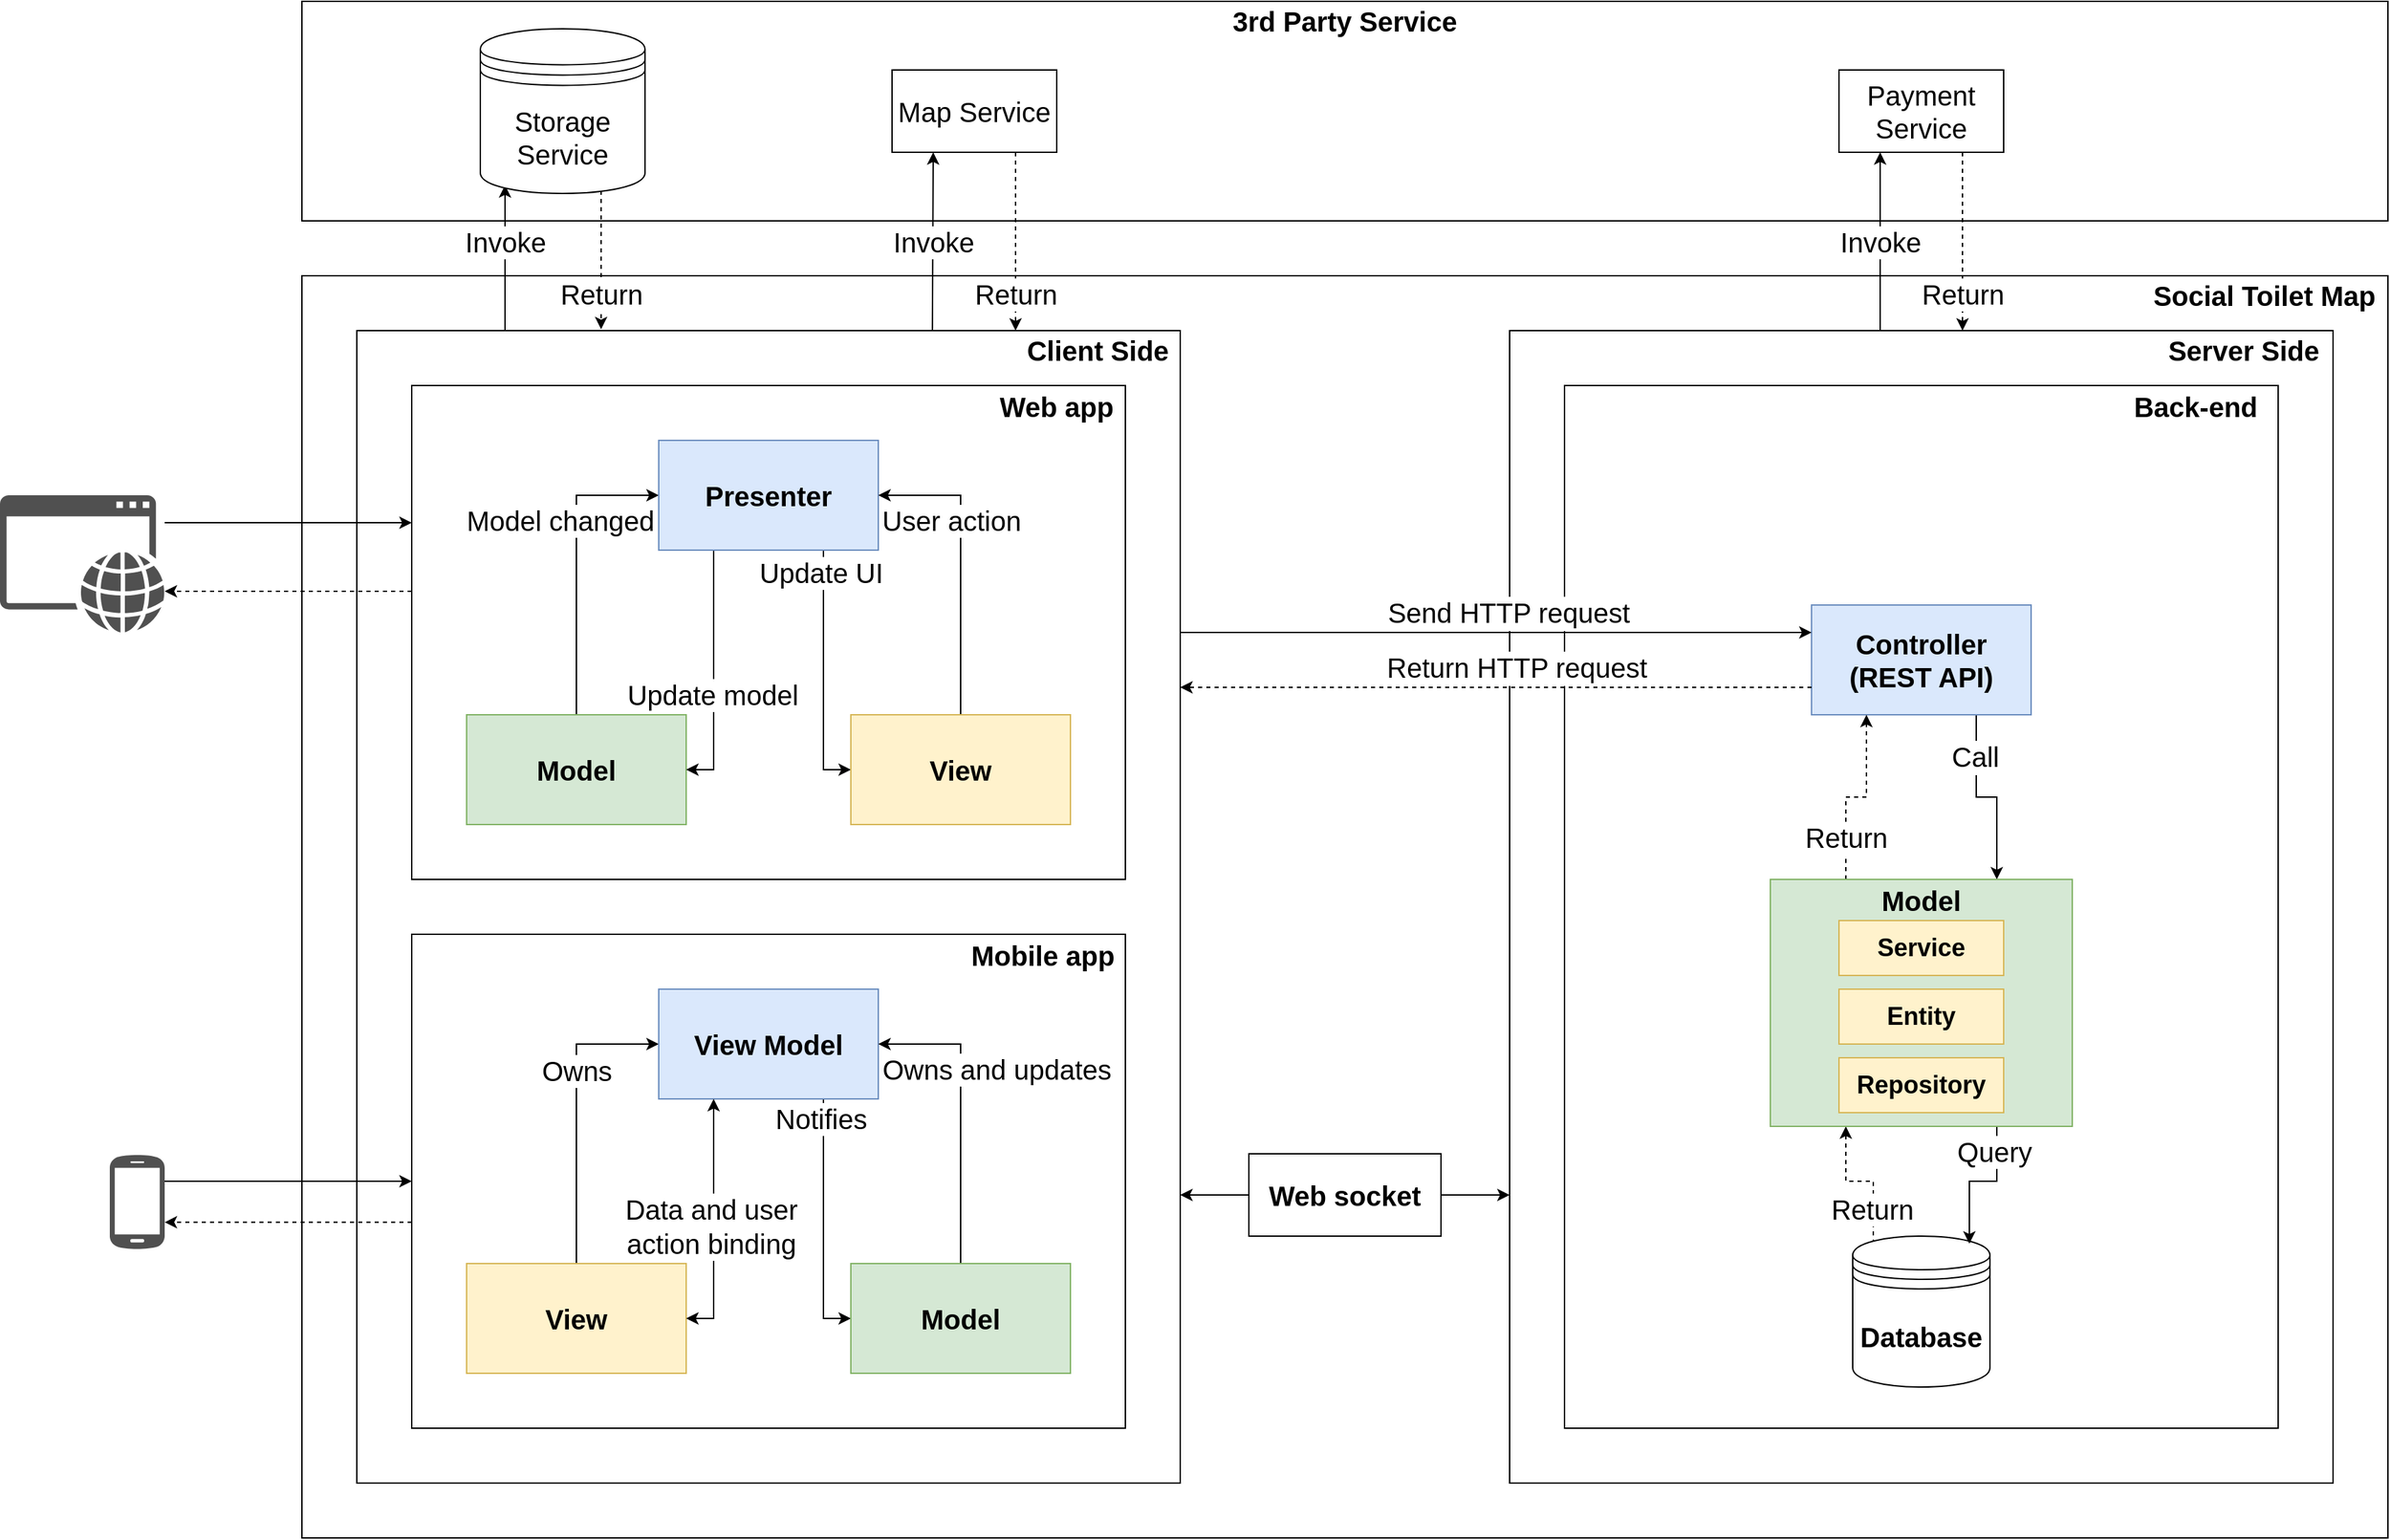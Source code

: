 <mxfile version="21.6.5" type="device">
  <diagram name="System Architeture" id="CG1MQ8QjqgiBt0pSg7FG">
    <mxGraphModel dx="2126" dy="1706" grid="1" gridSize="10" guides="1" tooltips="1" connect="1" arrows="1" fold="1" page="1" pageScale="1" pageWidth="850" pageHeight="1100" math="0" shadow="0">
      <root>
        <mxCell id="0" />
        <mxCell id="1" parent="0" />
        <mxCell id="GImvYdqMDnQKKrTByTcn-1" value="" style="rounded=0;whiteSpace=wrap;html=1;fontSize=18;" parent="1" vertex="1">
          <mxGeometry y="-160" width="1520" height="160" as="geometry" />
        </mxCell>
        <mxCell id="GImvYdqMDnQKKrTByTcn-2" value="" style="rounded=0;whiteSpace=wrap;html=1;fontSize=18;" parent="1" vertex="1">
          <mxGeometry y="40" width="1520" height="920" as="geometry" />
        </mxCell>
        <mxCell id="GImvYdqMDnQKKrTByTcn-5" style="edgeStyle=orthogonalEdgeStyle;rounded=0;orthogonalLoop=1;jettySize=auto;html=1;exitX=0.204;exitY=0;exitDx=0;exitDy=0;entryX=0.15;entryY=0.95;entryDx=0;entryDy=0;entryPerimeter=0;fontSize=18;exitPerimeter=0;" parent="1" source="GImvYdqMDnQKKrTByTcn-9" target="GImvYdqMDnQKKrTByTcn-52" edge="1">
          <mxGeometry relative="1" as="geometry">
            <Array as="points">
              <mxPoint x="162" y="80" />
            </Array>
          </mxGeometry>
        </mxCell>
        <mxCell id="GImvYdqMDnQKKrTByTcn-6" value="&lt;font style=&quot;font-size: 20px;&quot;&gt;Invoke&lt;/font&gt;" style="edgeLabel;html=1;align=center;verticalAlign=middle;resizable=0;points=[];fontSize=11;" parent="GImvYdqMDnQKKrTByTcn-5" vertex="1" connectable="0">
          <mxGeometry x="0.644" y="1" relative="1" as="geometry">
            <mxPoint x="1" y="19" as="offset" />
          </mxGeometry>
        </mxCell>
        <mxCell id="GImvYdqMDnQKKrTByTcn-7" style="edgeStyle=orthogonalEdgeStyle;rounded=0;orthogonalLoop=1;jettySize=auto;html=1;exitX=0.699;exitY=-0.002;exitDx=0;exitDy=0;entryX=0.25;entryY=1;entryDx=0;entryDy=0;fontSize=20;exitPerimeter=0;" parent="1" source="GImvYdqMDnQKKrTByTcn-9" target="GImvYdqMDnQKKrTByTcn-56" edge="1">
          <mxGeometry relative="1" as="geometry">
            <Array as="points">
              <mxPoint x="459" y="80" />
              <mxPoint x="460" y="80" />
            </Array>
          </mxGeometry>
        </mxCell>
        <mxCell id="GImvYdqMDnQKKrTByTcn-8" value="Invoke" style="edgeLabel;html=1;align=center;verticalAlign=middle;resizable=0;points=[];fontSize=20;" parent="GImvYdqMDnQKKrTByTcn-7" vertex="1" connectable="0">
          <mxGeometry x="-0.196" relative="1" as="geometry">
            <mxPoint y="-15" as="offset" />
          </mxGeometry>
        </mxCell>
        <mxCell id="GImvYdqMDnQKKrTByTcn-9" value="" style="rounded=0;whiteSpace=wrap;html=1;fontSize=18;" parent="1" vertex="1">
          <mxGeometry x="40" y="80" width="600" height="840" as="geometry" />
        </mxCell>
        <mxCell id="GImvYdqMDnQKKrTByTcn-12" style="edgeStyle=orthogonalEdgeStyle;rounded=0;orthogonalLoop=1;jettySize=auto;html=1;exitX=0.45;exitY=0;exitDx=0;exitDy=0;entryX=0.25;entryY=1;entryDx=0;entryDy=0;fontSize=20;exitPerimeter=0;" parent="1" source="GImvYdqMDnQKKrTByTcn-14" target="GImvYdqMDnQKKrTByTcn-59" edge="1">
          <mxGeometry relative="1" as="geometry">
            <Array as="points" />
          </mxGeometry>
        </mxCell>
        <mxCell id="GImvYdqMDnQKKrTByTcn-13" value="Invoke" style="edgeLabel;html=1;align=center;verticalAlign=middle;resizable=0;points=[];fontSize=20;" parent="GImvYdqMDnQKKrTByTcn-12" vertex="1" connectable="0">
          <mxGeometry x="-0.148" y="4" relative="1" as="geometry">
            <mxPoint x="4" y="-10" as="offset" />
          </mxGeometry>
        </mxCell>
        <mxCell id="GImvYdqMDnQKKrTByTcn-14" value="" style="rounded=0;whiteSpace=wrap;html=1;fontSize=18;" parent="1" vertex="1">
          <mxGeometry x="880" y="80" width="600" height="840" as="geometry" />
        </mxCell>
        <mxCell id="GImvYdqMDnQKKrTByTcn-15" style="edgeStyle=orthogonalEdgeStyle;rounded=0;orthogonalLoop=1;jettySize=auto;html=1;exitX=1;exitY=0.5;exitDx=0;exitDy=0;entryX=0;entryY=0.75;entryDx=0;entryDy=0;fontSize=18;" parent="1" source="GImvYdqMDnQKKrTByTcn-17" target="GImvYdqMDnQKKrTByTcn-14" edge="1">
          <mxGeometry relative="1" as="geometry" />
        </mxCell>
        <mxCell id="GImvYdqMDnQKKrTByTcn-16" style="edgeStyle=orthogonalEdgeStyle;rounded=0;orthogonalLoop=1;jettySize=auto;html=1;exitX=0;exitY=0.5;exitDx=0;exitDy=0;entryX=1;entryY=0.75;entryDx=0;entryDy=0;fontSize=18;" parent="1" source="GImvYdqMDnQKKrTByTcn-17" target="GImvYdqMDnQKKrTByTcn-9" edge="1">
          <mxGeometry relative="1" as="geometry" />
        </mxCell>
        <mxCell id="GImvYdqMDnQKKrTByTcn-17" value="&lt;font style=&quot;font-size: 20px;&quot;&gt;&lt;b&gt;Web socket&lt;/b&gt;&lt;/font&gt;" style="rounded=0;whiteSpace=wrap;html=1;" parent="1" vertex="1">
          <mxGeometry x="690" y="680" width="140" height="60" as="geometry" />
        </mxCell>
        <mxCell id="GImvYdqMDnQKKrTByTcn-18" value="" style="rounded=0;whiteSpace=wrap;html=1;" parent="1" vertex="1">
          <mxGeometry x="80" y="120" width="520" height="360" as="geometry" />
        </mxCell>
        <mxCell id="GImvYdqMDnQKKrTByTcn-19" style="edgeStyle=orthogonalEdgeStyle;rounded=0;orthogonalLoop=1;jettySize=auto;html=1;exitX=0.5;exitY=0;exitDx=0;exitDy=0;entryX=0;entryY=0.5;entryDx=0;entryDy=0;" parent="1" source="GImvYdqMDnQKKrTByTcn-21" target="GImvYdqMDnQKKrTByTcn-26" edge="1">
          <mxGeometry relative="1" as="geometry" />
        </mxCell>
        <mxCell id="GImvYdqMDnQKKrTByTcn-20" value="&lt;font style=&quot;font-size: 20px;&quot;&gt;Model changed&lt;/font&gt;" style="edgeLabel;html=1;align=center;verticalAlign=middle;resizable=0;points=[];" parent="GImvYdqMDnQKKrTByTcn-19" vertex="1" connectable="0">
          <mxGeometry x="0.438" y="1" relative="1" as="geometry">
            <mxPoint x="-11" y="16" as="offset" />
          </mxGeometry>
        </mxCell>
        <mxCell id="GImvYdqMDnQKKrTByTcn-21" value="&lt;b&gt;&lt;font style=&quot;font-size: 20px;&quot;&gt;Model&lt;/font&gt;&lt;/b&gt;" style="rounded=0;whiteSpace=wrap;html=1;fillColor=#d5e8d4;strokeColor=#82b366;" parent="1" vertex="1">
          <mxGeometry x="120" y="360" width="160" height="80" as="geometry" />
        </mxCell>
        <mxCell id="GImvYdqMDnQKKrTByTcn-22" style="edgeStyle=orthogonalEdgeStyle;rounded=0;orthogonalLoop=1;jettySize=auto;html=1;exitX=0.25;exitY=1;exitDx=0;exitDy=0;entryX=1;entryY=0.5;entryDx=0;entryDy=0;" parent="1" source="GImvYdqMDnQKKrTByTcn-26" target="GImvYdqMDnQKKrTByTcn-21" edge="1">
          <mxGeometry relative="1" as="geometry" />
        </mxCell>
        <mxCell id="GImvYdqMDnQKKrTByTcn-23" value="&lt;font style=&quot;font-size: 20px;&quot;&gt;Update model&lt;/font&gt;" style="edgeLabel;html=1;align=center;verticalAlign=middle;resizable=0;points=[];" parent="GImvYdqMDnQKKrTByTcn-22" vertex="1" connectable="0">
          <mxGeometry x="-0.361" y="-1" relative="1" as="geometry">
            <mxPoint y="47" as="offset" />
          </mxGeometry>
        </mxCell>
        <mxCell id="GImvYdqMDnQKKrTByTcn-24" style="edgeStyle=orthogonalEdgeStyle;rounded=0;orthogonalLoop=1;jettySize=auto;html=1;exitX=0.75;exitY=1;exitDx=0;exitDy=0;entryX=0;entryY=0.5;entryDx=0;entryDy=0;" parent="1" source="GImvYdqMDnQKKrTByTcn-26" target="GImvYdqMDnQKKrTByTcn-29" edge="1">
          <mxGeometry relative="1" as="geometry" />
        </mxCell>
        <mxCell id="GImvYdqMDnQKKrTByTcn-25" value="&lt;font style=&quot;font-size: 20px;&quot;&gt;Update UI&lt;/font&gt;" style="edgeLabel;html=1;align=center;verticalAlign=middle;resizable=0;points=[];" parent="GImvYdqMDnQKKrTByTcn-24" vertex="1" connectable="0">
          <mxGeometry x="-0.347" y="-2" relative="1" as="geometry">
            <mxPoint y="-43" as="offset" />
          </mxGeometry>
        </mxCell>
        <mxCell id="GImvYdqMDnQKKrTByTcn-26" value="&lt;font style=&quot;font-size: 20px;&quot;&gt;&lt;b&gt;Presenter&lt;/b&gt;&lt;/font&gt;" style="rounded=0;whiteSpace=wrap;html=1;fillColor=#dae8fc;strokeColor=#6c8ebf;" parent="1" vertex="1">
          <mxGeometry x="260" y="160" width="160" height="80" as="geometry" />
        </mxCell>
        <mxCell id="GImvYdqMDnQKKrTByTcn-27" style="edgeStyle=orthogonalEdgeStyle;rounded=0;orthogonalLoop=1;jettySize=auto;html=1;exitX=0.5;exitY=0;exitDx=0;exitDy=0;entryX=1;entryY=0.5;entryDx=0;entryDy=0;" parent="1" source="GImvYdqMDnQKKrTByTcn-29" target="GImvYdqMDnQKKrTByTcn-26" edge="1">
          <mxGeometry relative="1" as="geometry" />
        </mxCell>
        <mxCell id="GImvYdqMDnQKKrTByTcn-28" value="&lt;font style=&quot;font-size: 20px;&quot;&gt;User action&lt;/font&gt;" style="edgeLabel;html=1;align=center;verticalAlign=middle;resizable=0;points=[];" parent="GImvYdqMDnQKKrTByTcn-27" vertex="1" connectable="0">
          <mxGeometry x="0.025" y="-1" relative="1" as="geometry">
            <mxPoint x="-8" y="-30" as="offset" />
          </mxGeometry>
        </mxCell>
        <mxCell id="GImvYdqMDnQKKrTByTcn-29" value="&lt;font style=&quot;font-size: 20px;&quot;&gt;&lt;b&gt;View&lt;/b&gt;&lt;/font&gt;" style="rounded=0;whiteSpace=wrap;html=1;fillColor=#fff2cc;strokeColor=#d6b656;" parent="1" vertex="1">
          <mxGeometry x="400" y="360" width="160" height="80" as="geometry" />
        </mxCell>
        <mxCell id="GImvYdqMDnQKKrTByTcn-30" value="" style="rounded=0;whiteSpace=wrap;html=1;" parent="1" vertex="1">
          <mxGeometry x="920" y="120" width="520" height="760" as="geometry" />
        </mxCell>
        <mxCell id="GImvYdqMDnQKKrTByTcn-32" value="&lt;b&gt;&lt;font style=&quot;font-size: 20px;&quot;&gt;Web app&lt;/font&gt;&lt;/b&gt;" style="text;html=1;strokeColor=none;fillColor=none;align=center;verticalAlign=middle;whiteSpace=wrap;rounded=0;" parent="1" vertex="1">
          <mxGeometry x="500" y="120" width="100" height="30" as="geometry" />
        </mxCell>
        <mxCell id="GImvYdqMDnQKKrTByTcn-33" value="&lt;b&gt;&lt;font style=&quot;font-size: 20px;&quot;&gt;Back-end&lt;/font&gt;&lt;/b&gt;" style="text;html=1;strokeColor=none;fillColor=none;align=center;verticalAlign=middle;whiteSpace=wrap;rounded=0;" parent="1" vertex="1">
          <mxGeometry x="1320" y="120" width="120" height="30" as="geometry" />
        </mxCell>
        <mxCell id="NhBRwlYtIPIGBlvPZhkC-14" style="edgeStyle=orthogonalEdgeStyle;rounded=0;orthogonalLoop=1;jettySize=auto;html=1;exitX=0.15;exitY=0.05;exitDx=0;exitDy=0;exitPerimeter=0;entryX=0.25;entryY=1;entryDx=0;entryDy=0;fontSize=18;dashed=1;" parent="1" source="GImvYdqMDnQKKrTByTcn-40" target="X92FyfjN7UFMcNt-j4p2-3" edge="1">
          <mxGeometry relative="1" as="geometry" />
        </mxCell>
        <mxCell id="NhBRwlYtIPIGBlvPZhkC-18" value="Return" style="edgeLabel;html=1;align=center;verticalAlign=middle;resizable=0;points=[];fontSize=20;" parent="NhBRwlYtIPIGBlvPZhkC-14" vertex="1" connectable="0">
          <mxGeometry x="-0.756" y="-1" relative="1" as="geometry">
            <mxPoint x="-2" y="-13" as="offset" />
          </mxGeometry>
        </mxCell>
        <mxCell id="GImvYdqMDnQKKrTByTcn-40" value="&lt;font style=&quot;font-size: 20px;&quot;&gt;&lt;b&gt;Database&lt;/b&gt;&lt;/font&gt;" style="shape=datastore;whiteSpace=wrap;html=1;align=center;" parent="1" vertex="1">
          <mxGeometry x="1130" y="740" width="100" height="110" as="geometry" />
        </mxCell>
        <mxCell id="GImvYdqMDnQKKrTByTcn-41" value="&lt;font style=&quot;font-size: 20px;&quot;&gt;Client Side&lt;/font&gt;" style="text;html=1;strokeColor=none;fillColor=none;align=center;verticalAlign=middle;whiteSpace=wrap;rounded=0;fontSize=18;fontStyle=1" parent="1" vertex="1">
          <mxGeometry x="520" y="80" width="120" height="30" as="geometry" />
        </mxCell>
        <mxCell id="GImvYdqMDnQKKrTByTcn-42" value="&lt;font style=&quot;font-size: 20px;&quot;&gt;Server Side&lt;/font&gt;" style="text;html=1;strokeColor=none;fillColor=none;align=center;verticalAlign=middle;whiteSpace=wrap;rounded=0;fontSize=18;fontStyle=1" parent="1" vertex="1">
          <mxGeometry x="1350" y="80" width="130" height="30" as="geometry" />
        </mxCell>
        <mxCell id="GImvYdqMDnQKKrTByTcn-43" value="&lt;font style=&quot;font-size: 20px;&quot;&gt;Social Toilet Map&lt;/font&gt;" style="text;html=1;strokeColor=none;fillColor=none;align=center;verticalAlign=middle;whiteSpace=wrap;rounded=0;fontSize=18;fontStyle=1" parent="1" vertex="1">
          <mxGeometry x="1340" y="40" width="180" height="30" as="geometry" />
        </mxCell>
        <mxCell id="GImvYdqMDnQKKrTByTcn-44" value="" style="sketch=0;pointerEvents=1;shadow=0;dashed=0;html=1;strokeColor=none;fillColor=#505050;labelPosition=center;verticalLabelPosition=bottom;verticalAlign=top;outlineConnect=0;align=center;shape=mxgraph.office.concepts.application_web;fontSize=18;" parent="1" vertex="1">
          <mxGeometry x="-220" y="200" width="120" height="100" as="geometry" />
        </mxCell>
        <mxCell id="GImvYdqMDnQKKrTByTcn-45" value="" style="sketch=0;pointerEvents=1;shadow=0;dashed=0;html=1;strokeColor=none;fillColor=#505050;labelPosition=center;verticalLabelPosition=bottom;verticalAlign=top;outlineConnect=0;align=center;shape=mxgraph.office.devices.cell_phone_android_standalone;fontSize=18;" parent="1" vertex="1">
          <mxGeometry x="-140" y="680" width="40" height="70" as="geometry" />
        </mxCell>
        <mxCell id="GImvYdqMDnQKKrTByTcn-46" value="" style="endArrow=classic;html=1;rounded=0;fontSize=18;edgeStyle=orthogonalEdgeStyle;" parent="1" source="GImvYdqMDnQKKrTByTcn-44" edge="1">
          <mxGeometry width="50" height="50" relative="1" as="geometry">
            <mxPoint x="490" y="410" as="sourcePoint" />
            <mxPoint x="80" y="220" as="targetPoint" />
            <Array as="points">
              <mxPoint x="80" y="220" />
            </Array>
          </mxGeometry>
        </mxCell>
        <mxCell id="GImvYdqMDnQKKrTByTcn-47" value="" style="endArrow=classic;html=1;rounded=0;fontSize=18;edgeStyle=orthogonalEdgeStyle;dashed=1;" parent="1" target="GImvYdqMDnQKKrTByTcn-44" edge="1">
          <mxGeometry width="50" height="50" relative="1" as="geometry">
            <mxPoint x="80" y="270" as="sourcePoint" />
            <mxPoint x="540" y="360" as="targetPoint" />
            <Array as="points">
              <mxPoint x="80" y="270" />
            </Array>
          </mxGeometry>
        </mxCell>
        <mxCell id="GImvYdqMDnQKKrTByTcn-48" value="" style="endArrow=classic;html=1;rounded=0;fontSize=18;edgeStyle=orthogonalEdgeStyle;dashed=1;exitX=0;exitY=0.583;exitDx=0;exitDy=0;exitPerimeter=0;" parent="1" source="GImvYdqMDnQKKrTByTcn-60" target="GImvYdqMDnQKKrTByTcn-45" edge="1">
          <mxGeometry width="50" height="50" relative="1" as="geometry">
            <mxPoint x="-20" y="800" as="sourcePoint" />
            <mxPoint x="-130" y="490" as="targetPoint" />
            <Array as="points">
              <mxPoint y="730" />
              <mxPoint y="730" />
            </Array>
          </mxGeometry>
        </mxCell>
        <mxCell id="GImvYdqMDnQKKrTByTcn-49" value="" style="endArrow=classic;html=1;rounded=0;fontSize=18;edgeStyle=orthogonalEdgeStyle;" parent="1" source="GImvYdqMDnQKKrTByTcn-45" edge="1">
          <mxGeometry width="50" height="50" relative="1" as="geometry">
            <mxPoint x="-150" y="608.46" as="sourcePoint" />
            <mxPoint x="80" y="700" as="targetPoint" />
            <Array as="points">
              <mxPoint x="80" y="700" />
            </Array>
          </mxGeometry>
        </mxCell>
        <mxCell id="GImvYdqMDnQKKrTByTcn-50" style="edgeStyle=orthogonalEdgeStyle;rounded=0;orthogonalLoop=1;jettySize=auto;html=1;exitX=0.85;exitY=0.95;exitDx=0;exitDy=0;exitPerimeter=0;fontSize=11;dashed=1;" parent="1" source="GImvYdqMDnQKKrTByTcn-52" edge="1">
          <mxGeometry relative="1" as="geometry">
            <mxPoint x="218.0" y="79" as="targetPoint" />
            <Array as="points">
              <mxPoint x="218" y="10" />
              <mxPoint x="218" y="10" />
            </Array>
          </mxGeometry>
        </mxCell>
        <mxCell id="GImvYdqMDnQKKrTByTcn-51" value="&lt;font style=&quot;font-size: 20px;&quot;&gt;Return&lt;/font&gt;" style="edgeLabel;html=1;align=center;verticalAlign=middle;resizable=0;points=[];fontSize=11;" parent="GImvYdqMDnQKKrTByTcn-50" vertex="1" connectable="0">
          <mxGeometry x="-0.443" relative="1" as="geometry">
            <mxPoint y="60" as="offset" />
          </mxGeometry>
        </mxCell>
        <mxCell id="GImvYdqMDnQKKrTByTcn-52" value="&lt;font style=&quot;font-size: 20px;&quot;&gt;Storage&lt;br&gt;Service&lt;/font&gt;" style="shape=datastore;whiteSpace=wrap;html=1;" parent="1" vertex="1">
          <mxGeometry x="130" y="-140" width="120" height="120" as="geometry" />
        </mxCell>
        <mxCell id="GImvYdqMDnQKKrTByTcn-53" value="&lt;font style=&quot;font-size: 20px;&quot;&gt;3rd Party Service&lt;/font&gt;" style="text;html=1;strokeColor=none;fillColor=none;align=center;verticalAlign=middle;whiteSpace=wrap;rounded=0;fontSize=18;fontStyle=1" parent="1" vertex="1">
          <mxGeometry x="675" y="-160" width="170" height="30" as="geometry" />
        </mxCell>
        <mxCell id="GImvYdqMDnQKKrTByTcn-54" style="edgeStyle=orthogonalEdgeStyle;rounded=0;orthogonalLoop=1;jettySize=auto;html=1;exitX=0.75;exitY=1;exitDx=0;exitDy=0;fontSize=20;dashed=1;" parent="1" source="GImvYdqMDnQKKrTByTcn-56" target="GImvYdqMDnQKKrTByTcn-9" edge="1">
          <mxGeometry relative="1" as="geometry">
            <Array as="points">
              <mxPoint x="520" y="50" />
              <mxPoint x="520" y="50" />
            </Array>
          </mxGeometry>
        </mxCell>
        <mxCell id="GImvYdqMDnQKKrTByTcn-55" value="Return" style="edgeLabel;html=1;align=center;verticalAlign=middle;resizable=0;points=[];fontSize=20;" parent="GImvYdqMDnQKKrTByTcn-54" vertex="1" connectable="0">
          <mxGeometry x="0.231" y="2" relative="1" as="geometry">
            <mxPoint x="-2" y="23" as="offset" />
          </mxGeometry>
        </mxCell>
        <mxCell id="GImvYdqMDnQKKrTByTcn-56" value="&lt;font style=&quot;font-size: 20px;&quot;&gt;Map Service&lt;/font&gt;" style="rounded=0;whiteSpace=wrap;html=1;" parent="1" vertex="1">
          <mxGeometry x="430" y="-110" width="120" height="60" as="geometry" />
        </mxCell>
        <mxCell id="GImvYdqMDnQKKrTByTcn-57" style="edgeStyle=orthogonalEdgeStyle;rounded=0;orthogonalLoop=1;jettySize=auto;html=1;exitX=0.75;exitY=1;exitDx=0;exitDy=0;dashed=1;fontSize=20;" parent="1" source="GImvYdqMDnQKKrTByTcn-59" edge="1">
          <mxGeometry relative="1" as="geometry">
            <mxPoint x="1210" y="80" as="targetPoint" />
            <Array as="points">
              <mxPoint x="1210" y="80" />
            </Array>
          </mxGeometry>
        </mxCell>
        <mxCell id="GImvYdqMDnQKKrTByTcn-58" value="Return" style="edgeLabel;html=1;align=center;verticalAlign=middle;resizable=0;points=[];fontSize=20;" parent="GImvYdqMDnQKKrTByTcn-57" vertex="1" connectable="0">
          <mxGeometry x="0.164" y="-3" relative="1" as="geometry">
            <mxPoint x="3" y="27" as="offset" />
          </mxGeometry>
        </mxCell>
        <mxCell id="GImvYdqMDnQKKrTByTcn-59" value="&lt;font style=&quot;font-size: 20px;&quot;&gt;Payment Service&lt;/font&gt;" style="rounded=0;whiteSpace=wrap;html=1;" parent="1" vertex="1">
          <mxGeometry x="1120" y="-110" width="120" height="60" as="geometry" />
        </mxCell>
        <mxCell id="GImvYdqMDnQKKrTByTcn-60" value="" style="rounded=0;whiteSpace=wrap;html=1;" parent="1" vertex="1">
          <mxGeometry x="80" y="520" width="520" height="360" as="geometry" />
        </mxCell>
        <mxCell id="GImvYdqMDnQKKrTByTcn-61" style="edgeStyle=orthogonalEdgeStyle;rounded=0;orthogonalLoop=1;jettySize=auto;html=1;exitX=0.5;exitY=0;exitDx=0;exitDy=0;entryX=0;entryY=0.5;entryDx=0;entryDy=0;" parent="1" source="GImvYdqMDnQKKrTByTcn-63" target="GImvYdqMDnQKKrTByTcn-66" edge="1">
          <mxGeometry relative="1" as="geometry" />
        </mxCell>
        <mxCell id="GImvYdqMDnQKKrTByTcn-62" value="&lt;font style=&quot;font-size: 20px;&quot;&gt;Owns&lt;/font&gt;" style="edgeLabel;html=1;align=center;verticalAlign=middle;resizable=0;points=[];" parent="GImvYdqMDnQKKrTByTcn-61" vertex="1" connectable="0">
          <mxGeometry x="0.438" y="1" relative="1" as="geometry">
            <mxPoint x="1" y="17" as="offset" />
          </mxGeometry>
        </mxCell>
        <mxCell id="GImvYdqMDnQKKrTByTcn-63" value="&lt;font style=&quot;font-size: 20px;&quot;&gt;&lt;b&gt;View&lt;/b&gt;&lt;/font&gt;" style="rounded=0;whiteSpace=wrap;html=1;fillColor=#fff2cc;strokeColor=#d6b656;" parent="1" vertex="1">
          <mxGeometry x="120" y="760" width="160" height="80" as="geometry" />
        </mxCell>
        <mxCell id="GImvYdqMDnQKKrTByTcn-64" style="edgeStyle=orthogonalEdgeStyle;rounded=0;orthogonalLoop=1;jettySize=auto;html=1;exitX=0.75;exitY=1;exitDx=0;exitDy=0;entryX=0;entryY=0.5;entryDx=0;entryDy=0;" parent="1" source="GImvYdqMDnQKKrTByTcn-66" target="GImvYdqMDnQKKrTByTcn-69" edge="1">
          <mxGeometry relative="1" as="geometry" />
        </mxCell>
        <mxCell id="GImvYdqMDnQKKrTByTcn-65" value="&lt;font style=&quot;font-size: 20px;&quot;&gt;Notifies&lt;/font&gt;" style="edgeLabel;html=1;align=center;verticalAlign=middle;resizable=0;points=[];" parent="GImvYdqMDnQKKrTByTcn-64" vertex="1" connectable="0">
          <mxGeometry x="-0.347" y="-2" relative="1" as="geometry">
            <mxPoint y="-45" as="offset" />
          </mxGeometry>
        </mxCell>
        <mxCell id="GImvYdqMDnQKKrTByTcn-66" value="&lt;b&gt;&lt;font style=&quot;font-size: 20px;&quot;&gt;View Model&lt;/font&gt;&lt;/b&gt;" style="rounded=0;whiteSpace=wrap;html=1;fillColor=#dae8fc;strokeColor=#6c8ebf;" parent="1" vertex="1">
          <mxGeometry x="260" y="560" width="160" height="80" as="geometry" />
        </mxCell>
        <mxCell id="GImvYdqMDnQKKrTByTcn-67" style="edgeStyle=orthogonalEdgeStyle;rounded=0;orthogonalLoop=1;jettySize=auto;html=1;exitX=0.5;exitY=0;exitDx=0;exitDy=0;entryX=1;entryY=0.5;entryDx=0;entryDy=0;" parent="1" source="GImvYdqMDnQKKrTByTcn-69" target="GImvYdqMDnQKKrTByTcn-66" edge="1">
          <mxGeometry relative="1" as="geometry" />
        </mxCell>
        <mxCell id="GImvYdqMDnQKKrTByTcn-68" value="&lt;span style=&quot;font-size: 20px;&quot;&gt;Owns and updates&lt;/span&gt;" style="edgeLabel;html=1;align=center;verticalAlign=middle;resizable=0;points=[];" parent="GImvYdqMDnQKKrTByTcn-67" vertex="1" connectable="0">
          <mxGeometry x="0.025" y="-1" relative="1" as="geometry">
            <mxPoint x="25" y="-30" as="offset" />
          </mxGeometry>
        </mxCell>
        <mxCell id="GImvYdqMDnQKKrTByTcn-69" value="&lt;b&gt;&lt;font style=&quot;font-size: 20px;&quot;&gt;Model&lt;/font&gt;&lt;/b&gt;" style="rounded=0;whiteSpace=wrap;html=1;fillColor=#d5e8d4;strokeColor=#82b366;" parent="1" vertex="1">
          <mxGeometry x="400" y="760" width="160" height="80" as="geometry" />
        </mxCell>
        <mxCell id="GImvYdqMDnQKKrTByTcn-70" value="&lt;b&gt;&lt;font style=&quot;font-size: 20px;&quot;&gt;Mobile app&lt;/font&gt;&lt;/b&gt;" style="text;html=1;strokeColor=none;fillColor=none;align=center;verticalAlign=middle;whiteSpace=wrap;rounded=0;" parent="1" vertex="1">
          <mxGeometry x="480" y="520" width="120" height="30" as="geometry" />
        </mxCell>
        <mxCell id="GImvYdqMDnQKKrTByTcn-71" value="" style="endArrow=classic;startArrow=classic;html=1;rounded=0;fontSize=20;exitX=1;exitY=0.5;exitDx=0;exitDy=0;entryX=0.25;entryY=1;entryDx=0;entryDy=0;edgeStyle=orthogonalEdgeStyle;" parent="1" source="GImvYdqMDnQKKrTByTcn-63" target="GImvYdqMDnQKKrTByTcn-66" edge="1">
          <mxGeometry width="50" height="50" relative="1" as="geometry">
            <mxPoint x="470" y="750" as="sourcePoint" />
            <mxPoint x="520" y="700" as="targetPoint" />
          </mxGeometry>
        </mxCell>
        <mxCell id="GImvYdqMDnQKKrTByTcn-72" value="&lt;font style=&quot;font-size: 20px;&quot;&gt;Data and user &lt;br&gt;action binding&lt;/font&gt;" style="edgeLabel;html=1;align=center;verticalAlign=middle;resizable=0;points=[];fontSize=18;" parent="GImvYdqMDnQKKrTByTcn-71" vertex="1" connectable="0">
          <mxGeometry x="0.5" y="2" relative="1" as="geometry">
            <mxPoint y="48" as="offset" />
          </mxGeometry>
        </mxCell>
        <mxCell id="NhBRwlYtIPIGBlvPZhkC-6" style="edgeStyle=orthogonalEdgeStyle;rounded=0;orthogonalLoop=1;jettySize=auto;html=1;exitX=0.75;exitY=1;exitDx=0;exitDy=0;entryX=0.75;entryY=0;entryDx=0;entryDy=0;fontSize=20;" parent="1" source="X92FyfjN7UFMcNt-j4p2-2" target="X92FyfjN7UFMcNt-j4p2-3" edge="1">
          <mxGeometry relative="1" as="geometry" />
        </mxCell>
        <mxCell id="NhBRwlYtIPIGBlvPZhkC-15" value="&lt;font style=&quot;font-size: 20px;&quot;&gt;Call&lt;/font&gt;" style="edgeLabel;html=1;align=center;verticalAlign=middle;resizable=0;points=[];fontSize=18;" parent="NhBRwlYtIPIGBlvPZhkC-6" vertex="1" connectable="0">
          <mxGeometry x="-0.279" y="-1" relative="1" as="geometry">
            <mxPoint y="-18" as="offset" />
          </mxGeometry>
        </mxCell>
        <mxCell id="X92FyfjN7UFMcNt-j4p2-2" value="&lt;b&gt;&lt;font style=&quot;font-size: 20px;&quot;&gt;Controller&lt;br&gt;(REST API)&lt;br&gt;&lt;/font&gt;&lt;/b&gt;" style="rounded=0;whiteSpace=wrap;html=1;fillColor=#dae8fc;strokeColor=#6c8ebf;" parent="1" vertex="1">
          <mxGeometry x="1100" y="280" width="160" height="80" as="geometry" />
        </mxCell>
        <mxCell id="NhBRwlYtIPIGBlvPZhkC-7" style="edgeStyle=orthogonalEdgeStyle;rounded=0;orthogonalLoop=1;jettySize=auto;html=1;exitX=0.25;exitY=0;exitDx=0;exitDy=0;entryX=0.25;entryY=1;entryDx=0;entryDy=0;fontSize=20;dashed=1;" parent="1" source="X92FyfjN7UFMcNt-j4p2-3" target="X92FyfjN7UFMcNt-j4p2-2" edge="1">
          <mxGeometry relative="1" as="geometry" />
        </mxCell>
        <mxCell id="NhBRwlYtIPIGBlvPZhkC-16" value="&lt;font style=&quot;font-size: 20px;&quot;&gt;Return&lt;/font&gt;" style="edgeLabel;html=1;align=center;verticalAlign=middle;resizable=0;points=[];fontSize=18;" parent="NhBRwlYtIPIGBlvPZhkC-7" vertex="1" connectable="0">
          <mxGeometry x="-0.371" relative="1" as="geometry">
            <mxPoint y="12" as="offset" />
          </mxGeometry>
        </mxCell>
        <mxCell id="NhBRwlYtIPIGBlvPZhkC-13" style="edgeStyle=orthogonalEdgeStyle;rounded=0;orthogonalLoop=1;jettySize=auto;html=1;exitX=0.75;exitY=1;exitDx=0;exitDy=0;entryX=0.85;entryY=0.05;entryDx=0;entryDy=0;entryPerimeter=0;fontSize=18;" parent="1" source="X92FyfjN7UFMcNt-j4p2-3" target="GImvYdqMDnQKKrTByTcn-40" edge="1">
          <mxGeometry relative="1" as="geometry" />
        </mxCell>
        <mxCell id="NhBRwlYtIPIGBlvPZhkC-17" value="Query" style="edgeLabel;html=1;align=center;verticalAlign=middle;resizable=0;points=[];fontSize=20;" parent="NhBRwlYtIPIGBlvPZhkC-13" vertex="1" connectable="0">
          <mxGeometry x="-0.41" y="-2" relative="1" as="geometry">
            <mxPoint y="-13" as="offset" />
          </mxGeometry>
        </mxCell>
        <mxCell id="X92FyfjN7UFMcNt-j4p2-3" value="" style="rounded=0;whiteSpace=wrap;html=1;fillColor=#d5e8d4;strokeColor=#82b366;" parent="1" vertex="1">
          <mxGeometry x="1070" y="480" width="220" height="180" as="geometry" />
        </mxCell>
        <mxCell id="GImvYdqMDnQKKrTByTcn-3" style="edgeStyle=orthogonalEdgeStyle;rounded=0;orthogonalLoop=1;jettySize=auto;html=1;exitX=1;exitY=0.25;exitDx=0;exitDy=0;entryX=0;entryY=0.25;entryDx=0;entryDy=0;fontSize=18;" parent="1" source="GImvYdqMDnQKKrTByTcn-9" target="X92FyfjN7UFMcNt-j4p2-2" edge="1">
          <mxGeometry relative="1" as="geometry">
            <Array as="points">
              <mxPoint x="640" y="300" />
            </Array>
          </mxGeometry>
        </mxCell>
        <mxCell id="GImvYdqMDnQKKrTByTcn-4" value="&lt;font style=&quot;font-size: 20px;&quot;&gt;Send HTTP request&lt;/font&gt;" style="edgeLabel;html=1;align=center;verticalAlign=middle;resizable=0;points=[];fontSize=18;" parent="GImvYdqMDnQKKrTByTcn-3" vertex="1" connectable="0">
          <mxGeometry x="-0.253" y="-5" relative="1" as="geometry">
            <mxPoint x="73" y="-19" as="offset" />
          </mxGeometry>
        </mxCell>
        <mxCell id="GImvYdqMDnQKKrTByTcn-10" style="edgeStyle=orthogonalEdgeStyle;rounded=0;orthogonalLoop=1;jettySize=auto;html=1;exitX=0;exitY=0.75;exitDx=0;exitDy=0;fontSize=18;dashed=1;" parent="1" source="X92FyfjN7UFMcNt-j4p2-2" edge="1">
          <mxGeometry relative="1" as="geometry">
            <mxPoint x="640" y="340" as="targetPoint" />
            <Array as="points">
              <mxPoint x="640" y="340" />
            </Array>
          </mxGeometry>
        </mxCell>
        <mxCell id="GImvYdqMDnQKKrTByTcn-11" value="&lt;font style=&quot;font-size: 20px;&quot;&gt;Return HTTP request&lt;/font&gt;" style="edgeLabel;html=1;align=center;verticalAlign=middle;resizable=0;points=[];fontSize=18;" parent="GImvYdqMDnQKKrTByTcn-10" vertex="1" connectable="0">
          <mxGeometry x="0.075" relative="1" as="geometry">
            <mxPoint x="32" y="-14" as="offset" />
          </mxGeometry>
        </mxCell>
        <mxCell id="NhBRwlYtIPIGBlvPZhkC-5" value="&lt;font style=&quot;font-size: 20px;&quot;&gt;&lt;b&gt;Model&lt;/b&gt;&lt;/font&gt;" style="text;html=1;strokeColor=none;fillColor=none;align=center;verticalAlign=middle;whiteSpace=wrap;rounded=0;" parent="1" vertex="1">
          <mxGeometry x="1150" y="480" width="60" height="30" as="geometry" />
        </mxCell>
        <mxCell id="NhBRwlYtIPIGBlvPZhkC-10" value="&lt;b style=&quot;&quot;&gt;&lt;font style=&quot;font-size: 18px;&quot;&gt;Service&lt;/font&gt;&lt;/b&gt;" style="rounded=0;whiteSpace=wrap;html=1;fillColor=#fff2cc;strokeColor=#d6b656;" parent="1" vertex="1">
          <mxGeometry x="1120" y="510" width="120" height="40" as="geometry" />
        </mxCell>
        <mxCell id="NhBRwlYtIPIGBlvPZhkC-11" value="&lt;b style=&quot;&quot;&gt;&lt;font style=&quot;font-size: 18px;&quot;&gt;Entity&lt;/font&gt;&lt;/b&gt;" style="rounded=0;whiteSpace=wrap;html=1;fillColor=#fff2cc;strokeColor=#d6b656;" parent="1" vertex="1">
          <mxGeometry x="1120" y="560" width="120" height="40" as="geometry" />
        </mxCell>
        <mxCell id="NhBRwlYtIPIGBlvPZhkC-12" value="&lt;b style=&quot;&quot;&gt;&lt;font style=&quot;font-size: 18px;&quot;&gt;Repository&lt;/font&gt;&lt;/b&gt;" style="rounded=0;whiteSpace=wrap;html=1;fillColor=#fff2cc;strokeColor=#d6b656;" parent="1" vertex="1">
          <mxGeometry x="1120" y="610" width="120" height="40" as="geometry" />
        </mxCell>
      </root>
    </mxGraphModel>
  </diagram>
</mxfile>
